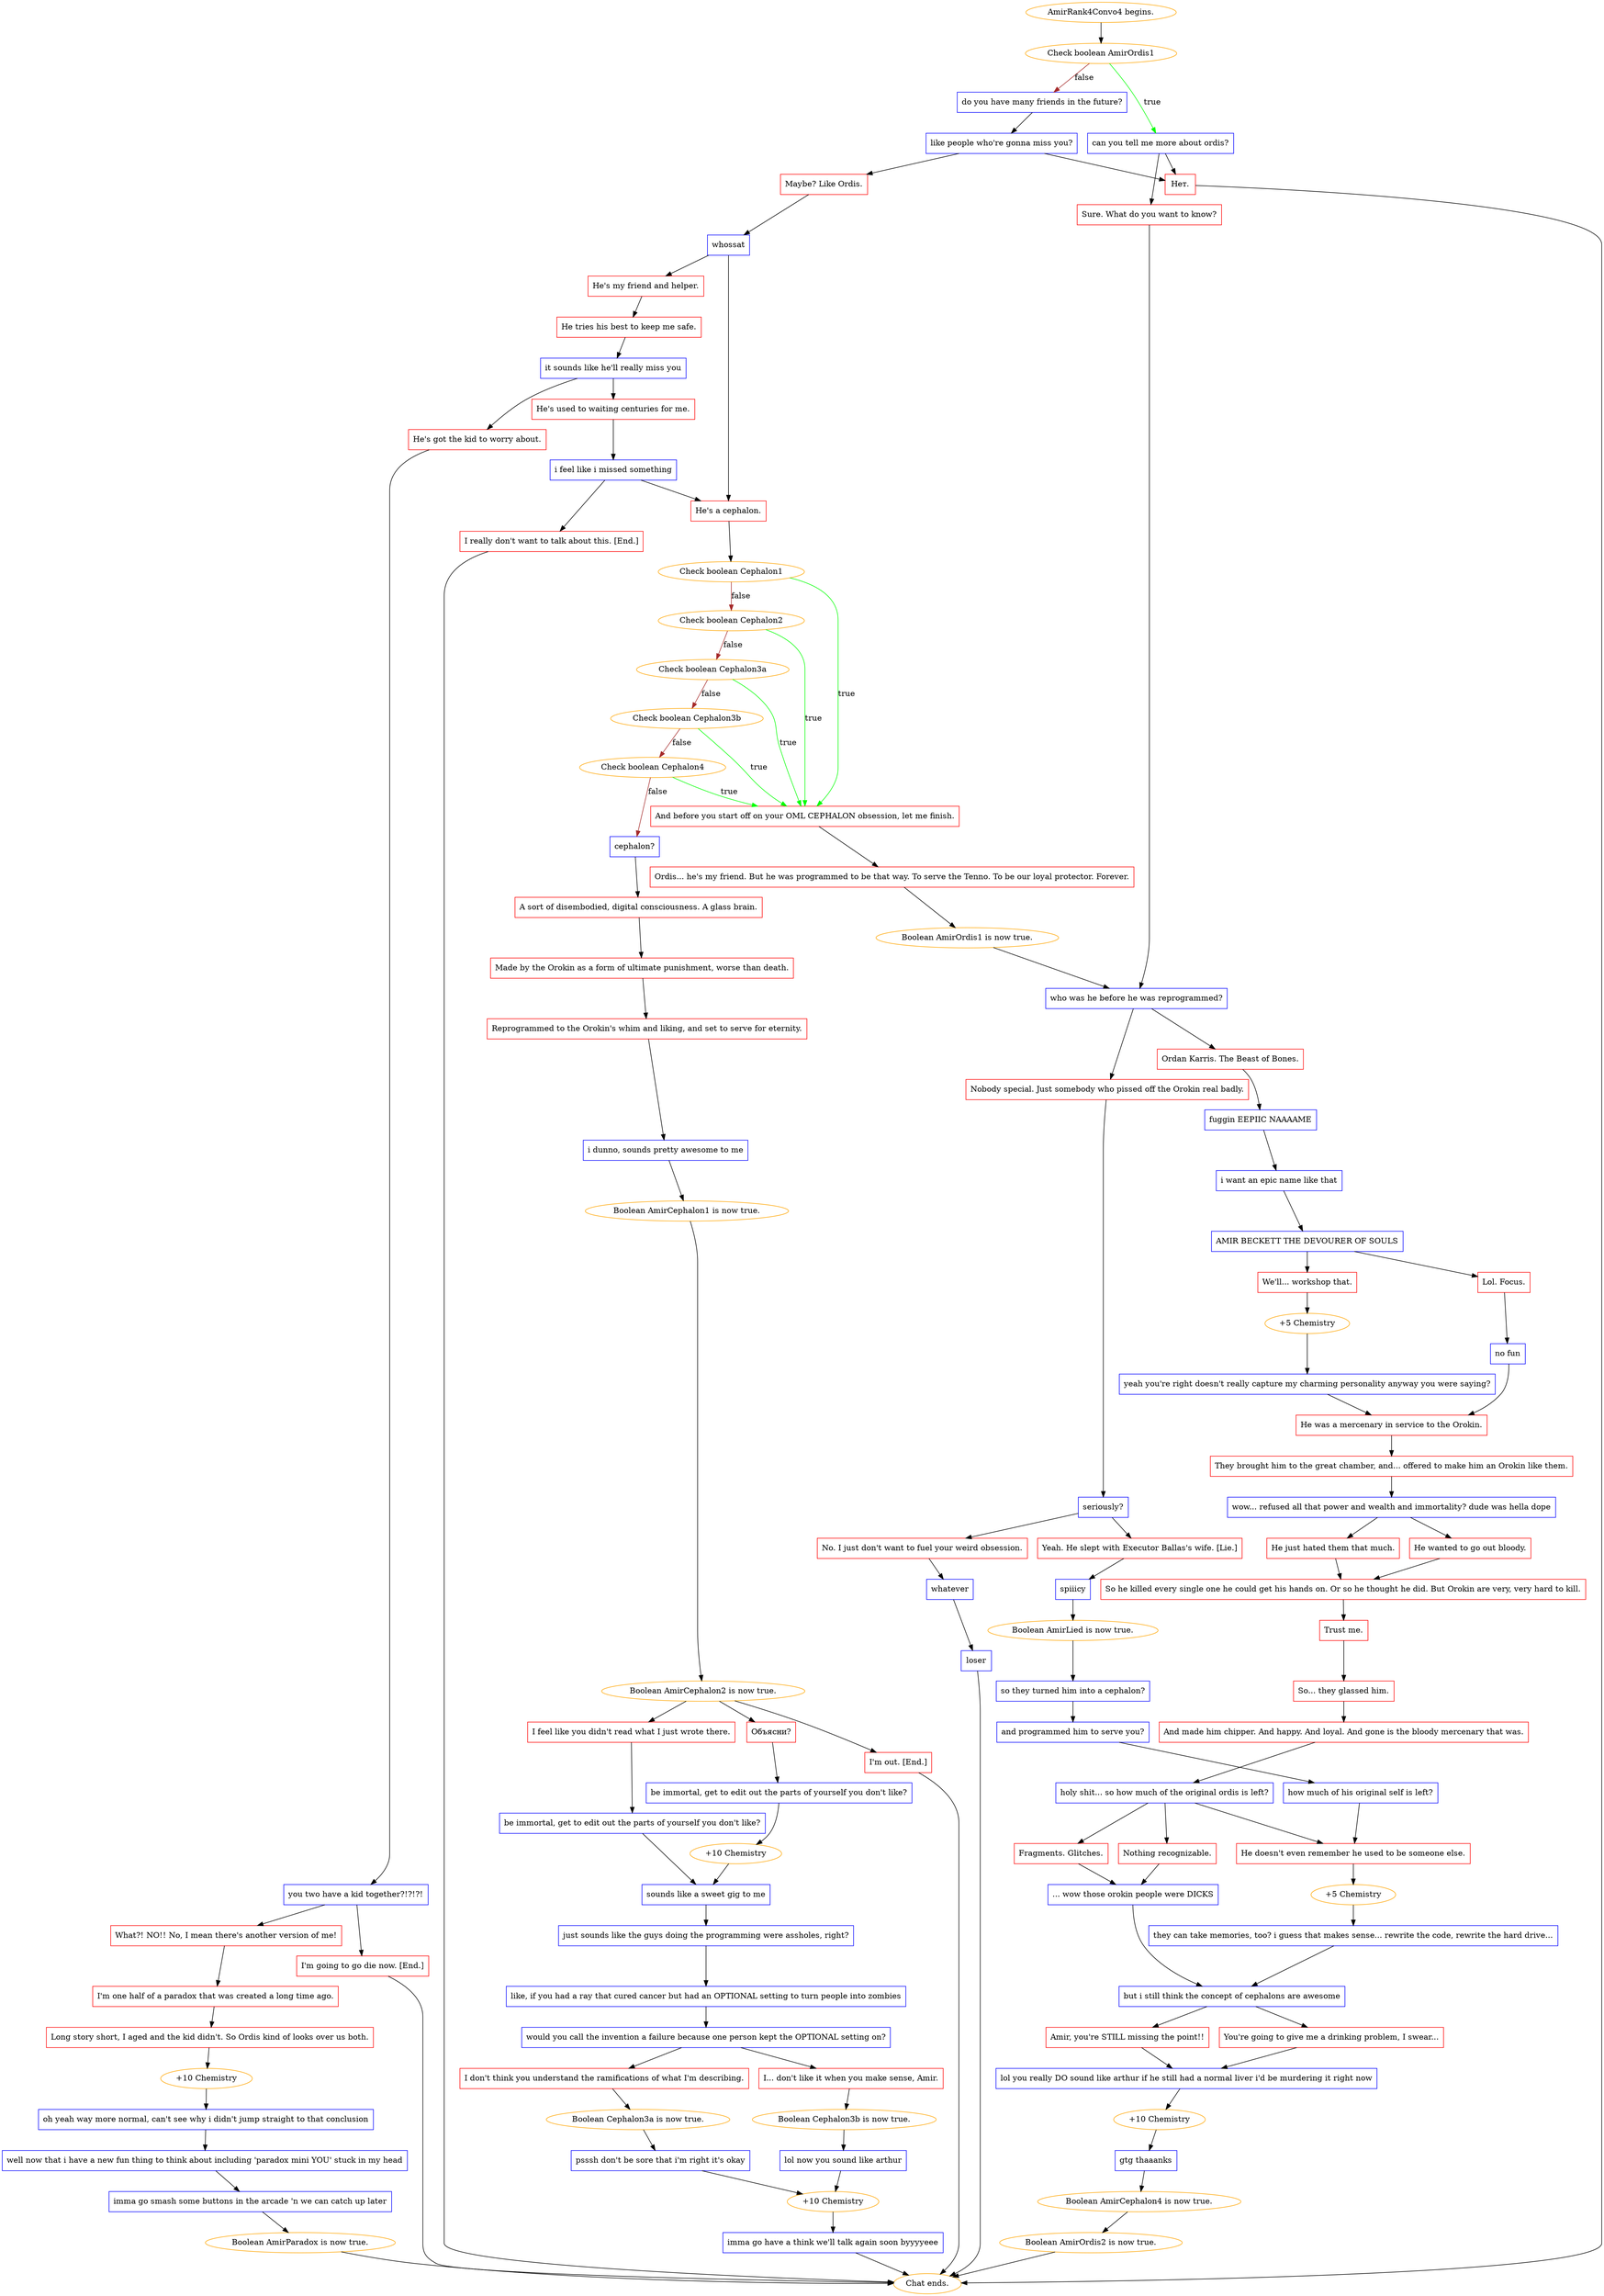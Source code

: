 digraph {
	"AmirRank4Convo4 begins." [color=orange];
		"AmirRank4Convo4 begins." -> j3124859206;
	j3124859206 [label="Check boolean AmirOrdis1",color=orange];
		j3124859206 -> j3961059095 [label=true,color=green];
		j3124859206 -> j3074950141 [label=false,color=brown];
	j3961059095 [label="can you tell me more about ordis?",shape=box,color=blue];
		j3961059095 -> j2756597277;
		j3961059095 -> j3242167358;
	j3074950141 [label="do you have many friends in the future?",shape=box,color=blue];
		j3074950141 -> j46968463;
	j2756597277 [label="Нет.",shape=box,color=red];
		j2756597277 -> "Chat ends.";
	j3242167358 [label="Sure. What do you want to know?",shape=box,color=red];
		j3242167358 -> j3292614287;
	j46968463 [label="like people who're gonna miss you?",shape=box,color=blue];
		j46968463 -> j1700184223;
		j46968463 -> j2756597277;
	"Chat ends." [color=orange];
	j3292614287 [label="who was he before he was reprogrammed?",shape=box,color=blue];
		j3292614287 -> j1803188228;
		j3292614287 -> j4178361600;
	j1700184223 [label="Maybe? Like Ordis.",shape=box,color=red];
		j1700184223 -> j493168031;
	j1803188228 [label="Nobody special. Just somebody who pissed off the Orokin real badly.",shape=box,color=red];
		j1803188228 -> j3247689516;
	j4178361600 [label="Ordan Karris. The Beast of Bones.",shape=box,color=red];
		j4178361600 -> j667259773;
	j493168031 [label="whossat",shape=box,color=blue];
		j493168031 -> j4095585931;
		j493168031 -> j2881195103;
	j3247689516 [label="seriously?",shape=box,color=blue];
		j3247689516 -> j752415759;
		j3247689516 -> j4010895693;
	j667259773 [label="fuggin EEPIIC NAAAAME",shape=box,color=blue];
		j667259773 -> j184576866;
	j4095585931 [label="He's my friend and helper.",shape=box,color=red];
		j4095585931 -> j778499700;
	j2881195103 [label="He's a cephalon.",shape=box,color=red];
		j2881195103 -> j3389993119;
	j752415759 [label="Yeah. He slept with Executor Ballas's wife. [Lie.]",shape=box,color=red];
		j752415759 -> j652210990;
	j4010895693 [label="No. I just don't want to fuel your weird obsession.",shape=box,color=red];
		j4010895693 -> j3214719165;
	j184576866 [label="i want an epic name like that",shape=box,color=blue];
		j184576866 -> j2906493436;
	j778499700 [label="He tries his best to keep me safe.",shape=box,color=red];
		j778499700 -> j1106341658;
	j3389993119 [label="Check boolean Cephalon1",color=orange];
		j3389993119 -> j605933856 [label=true,color=green];
		j3389993119 -> j1331202376 [label=false,color=brown];
	j652210990 [label="spiiicy",shape=box,color=blue];
		j652210990 -> j2724136256;
	j3214719165 [label="whatever",shape=box,color=blue];
		j3214719165 -> j3124142386;
	j2906493436 [label="AMIR BECKETT THE DEVOURER OF SOULS",shape=box,color=blue];
		j2906493436 -> j2839439378;
		j2906493436 -> j1851489996;
	j1106341658 [label="it sounds like he'll really miss you",shape=box,color=blue];
		j1106341658 -> j2517487752;
		j1106341658 -> j3683542794;
	j605933856 [label="And before you start off on your OML CEPHALON obsession, let me finish.",shape=box,color=red];
		j605933856 -> j1713079574;
	j1331202376 [label="Check boolean Cephalon2",color=orange];
		j1331202376 -> j605933856 [label=true,color=green];
		j1331202376 -> j531189974 [label=false,color=brown];
	j2724136256 [label="Boolean AmirLied is now true.",color=orange];
		j2724136256 -> j1706841342;
	j3124142386 [label="loser",shape=box,color=blue];
		j3124142386 -> "Chat ends.";
	j2839439378 [label="Lol. Focus.",shape=box,color=red];
		j2839439378 -> j2584491473;
	j1851489996 [label="We'll... workshop that.",shape=box,color=red];
		j1851489996 -> j4260826780;
	j2517487752 [label="He's used to waiting centuries for me.",shape=box,color=red];
		j2517487752 -> j3955987962;
	j3683542794 [label="He's got the kid to worry about.",shape=box,color=red];
		j3683542794 -> j3607645618;
	j1713079574 [label="Ordis... he's my friend. But he was programmed to be that way. To serve the Tenno. To be our loyal protector. Forever.",shape=box,color=red];
		j1713079574 -> j2719706735;
	j531189974 [label="Check boolean Cephalon3a",color=orange];
		j531189974 -> j605933856 [label=true,color=green];
		j531189974 -> j2603555492 [label=false,color=brown];
	j1706841342 [label="so they turned him into a cephalon?",shape=box,color=blue];
		j1706841342 -> j1963972300;
	j2584491473 [label="no fun",shape=box,color=blue];
		j2584491473 -> j1811688373;
	j4260826780 [label="+5 Chemistry",color=orange];
		j4260826780 -> j2803018062;
	j3955987962 [label="i feel like i missed something",shape=box,color=blue];
		j3955987962 -> j2024882630;
		j3955987962 -> j2881195103;
	j3607645618 [label="you two have a kid together?!?!?!",shape=box,color=blue];
		j3607645618 -> j2414604360;
		j3607645618 -> j706942213;
	j2719706735 [label="Boolean AmirOrdis1 is now true.",color=orange];
		j2719706735 -> j3292614287;
	j2603555492 [label="Check boolean Cephalon3b",color=orange];
		j2603555492 -> j605933856 [label=true,color=green];
		j2603555492 -> j556899805 [label=false,color=brown];
	j1963972300 [label="and programmed him to serve you?",shape=box,color=blue];
		j1963972300 -> j2163436152;
	j1811688373 [label="He was a mercenary in service to the Orokin.",shape=box,color=red];
		j1811688373 -> j93536707;
	j2803018062 [label="yeah you're right doesn't really capture my charming personality anyway you were saying?",shape=box,color=blue];
		j2803018062 -> j1811688373;
	j2024882630 [label="I really don't want to talk about this. [End.]",shape=box,color=red];
		j2024882630 -> "Chat ends.";
	j2414604360 [label="What?! NO!! No, I mean there's another version of me!",shape=box,color=red];
		j2414604360 -> j474529711;
	j706942213 [label="I'm going to go die now. [End.]",shape=box,color=red];
		j706942213 -> "Chat ends.";
	j556899805 [label="Check boolean Cephalon4",color=orange];
		j556899805 -> j605933856 [label=true,color=green];
		j556899805 -> j3463687899 [label=false,color=brown];
	j2163436152 [label="how much of his original self is left?",shape=box,color=blue];
		j2163436152 -> j1204081148;
	j93536707 [label="They brought him to the great chamber, and... offered to make him an Orokin like them.",shape=box,color=red];
		j93536707 -> j3613168716;
	j474529711 [label="I'm one half of a paradox that was created a long time ago.",shape=box,color=red];
		j474529711 -> j380963320;
	j3463687899 [label="cephalon?",shape=box,color=blue];
		j3463687899 -> j662204133;
	j1204081148 [label="He doesn't even remember he used to be someone else.",shape=box,color=red];
		j1204081148 -> j2417246966;
	j3613168716 [label="wow... refused all that power and wealth and immortality? dude was hella dope",shape=box,color=blue];
		j3613168716 -> j652385134;
		j3613168716 -> j519539020;
	j380963320 [label="Long story short, I aged and the kid didn't. So Ordis kind of looks over us both.",shape=box,color=red];
		j380963320 -> j1379501439;
	j662204133 [label="A sort of disembodied, digital consciousness. A glass brain.",shape=box,color=red];
		j662204133 -> j3724910072;
	j2417246966 [label="+5 Chemistry",color=orange];
		j2417246966 -> j526241994;
	j652385134 [label="He just hated them that much.",shape=box,color=red];
		j652385134 -> j3308584547;
	j519539020 [label="He wanted to go out bloody.",shape=box,color=red];
		j519539020 -> j3308584547;
	j1379501439 [label="+10 Chemistry",color=orange];
		j1379501439 -> j2686242309;
	j3724910072 [label="Made by the Orokin as a form of ultimate punishment, worse than death.",shape=box,color=red];
		j3724910072 -> j2288939762;
	j526241994 [label="they can take memories, too? i guess that makes sense... rewrite the code, rewrite the hard drive...",shape=box,color=blue];
		j526241994 -> j1969429591;
	j3308584547 [label="So he killed every single one he could get his hands on. Or so he thought he did. But Orokin are very, very hard to kill.",shape=box,color=red];
		j3308584547 -> j2386335976;
	j2686242309 [label="oh yeah way more normal, can't see why i didn't jump straight to that conclusion",shape=box,color=blue];
		j2686242309 -> j3085391348;
	j2288939762 [label="Reprogrammed to the Orokin's whim and liking, and set to serve for eternity.",shape=box,color=red];
		j2288939762 -> j3850306972;
	j1969429591 [label="but i still think the concept of cephalons are awesome",shape=box,color=blue];
		j1969429591 -> j1262767415;
		j1969429591 -> j1903619604;
	j2386335976 [label="Trust me.",shape=box,color=red];
		j2386335976 -> j487870211;
	j3085391348 [label="well now that i have a new fun thing to think about including 'paradox mini YOU' stuck in my head",shape=box,color=blue];
		j3085391348 -> j89340201;
	j3850306972 [label="i dunno, sounds pretty awesome to me",shape=box,color=blue];
		j3850306972 -> j1897465856;
	j1262767415 [label="You're going to give me a drinking problem, I swear...",shape=box,color=red];
		j1262767415 -> j833591841;
	j1903619604 [label="Amir, you're STILL missing the point!!",shape=box,color=red];
		j1903619604 -> j833591841;
	j487870211 [label="So... they glassed him.",shape=box,color=red];
		j487870211 -> j3103656211;
	j89340201 [label="imma go smash some buttons in the arcade 'n we can catch up later",shape=box,color=blue];
		j89340201 -> j4263611479;
	j1897465856 [label="Boolean AmirCephalon1 is now true.",color=orange];
		j1897465856 -> j482541332;
	j833591841 [label="lol you really DO sound like arthur if he still had a normal liver i'd be murdering it right now",shape=box,color=blue];
		j833591841 -> j3498481082;
	j3103656211 [label="And made him chipper. And happy. And loyal. And gone is the bloody mercenary that was.",shape=box,color=red];
		j3103656211 -> j3882229721;
	j4263611479 [label="Boolean AmirParadox is now true.",color=orange];
		j4263611479 -> "Chat ends.";
	j482541332 [label="Boolean AmirCephalon2 is now true.",color=orange];
		j482541332 -> j3592616802;
		j482541332 -> j1375760703;
		j482541332 -> j667114697;
	j3498481082 [label="+10 Chemistry",color=orange];
		j3498481082 -> j3997421938;
	j3882229721 [label="holy shit... so how much of the original ordis is left?",shape=box,color=blue];
		j3882229721 -> j1204081148;
		j3882229721 -> j2186454205;
		j3882229721 -> j3871051007;
	j3592616802 [label="I'm out. [End.]",shape=box,color=red];
		j3592616802 -> "Chat ends.";
	j1375760703 [label="Объясни?",shape=box,color=red];
		j1375760703 -> j2927234082;
	j667114697 [label="I feel like you didn't read what I just wrote there.",shape=box,color=red];
		j667114697 -> j3098393443;
	j3997421938 [label="gtg thaaanks",shape=box,color=blue];
		j3997421938 -> j3343457775;
	j2186454205 [label="Fragments. Glitches.",shape=box,color=red];
		j2186454205 -> j1396348946;
	j3871051007 [label="Nothing recognizable.",shape=box,color=red];
		j3871051007 -> j1396348946;
	j2927234082 [label="be immortal, get to edit out the parts of yourself you don't like?",shape=box,color=blue];
		j2927234082 -> j348506170;
	j3098393443 [label="be immortal, get to edit out the parts of yourself you don't like?",shape=box,color=blue];
		j3098393443 -> j1119545339;
	j3343457775 [label="Boolean AmirCephalon4 is now true.",color=orange];
		j3343457775 -> j1431863421;
	j1396348946 [label="... wow those orokin people were DICKS",shape=box,color=blue];
		j1396348946 -> j1969429591;
	j348506170 [label="+10 Chemistry",color=orange];
		j348506170 -> j1119545339;
	j1119545339 [label="sounds like a sweet gig to me",shape=box,color=blue];
		j1119545339 -> j2760015274;
	j1431863421 [label="Boolean AmirOrdis2 is now true.",color=orange];
		j1431863421 -> "Chat ends.";
	j2760015274 [label="just sounds like the guys doing the programming were assholes, right?",shape=box,color=blue];
		j2760015274 -> j3969569842;
	j3969569842 [label="like, if you had a ray that cured cancer but had an OPTIONAL setting to turn people into zombies",shape=box,color=blue];
		j3969569842 -> j1528208653;
	j1528208653 [label="would you call the invention a failure because one person kept the OPTIONAL setting on?",shape=box,color=blue];
		j1528208653 -> j1429013903;
		j1528208653 -> j4240166066;
	j1429013903 [label="I... don't like it when you make sense, Amir.",shape=box,color=red];
		j1429013903 -> j1831933298;
	j4240166066 [label="I don't think you understand the ramifications of what I'm describing.",shape=box,color=red];
		j4240166066 -> j1986383794;
	j1831933298 [label="Boolean Cephalon3b is now true.",color=orange];
		j1831933298 -> j720570488;
	j1986383794 [label="Boolean Cephalon3a is now true.",color=orange];
		j1986383794 -> j701281151;
	j720570488 [label="lol now you sound like arthur",shape=box,color=blue];
		j720570488 -> j1815041873;
	j701281151 [label="psssh don't be sore that i'm right it's okay",shape=box,color=blue];
		j701281151 -> j1815041873;
	j1815041873 [label="+10 Chemistry",color=orange];
		j1815041873 -> j2400050058;
	j2400050058 [label="imma go have a think we'll talk again soon byyyyeee",shape=box,color=blue];
		j2400050058 -> "Chat ends.";
}